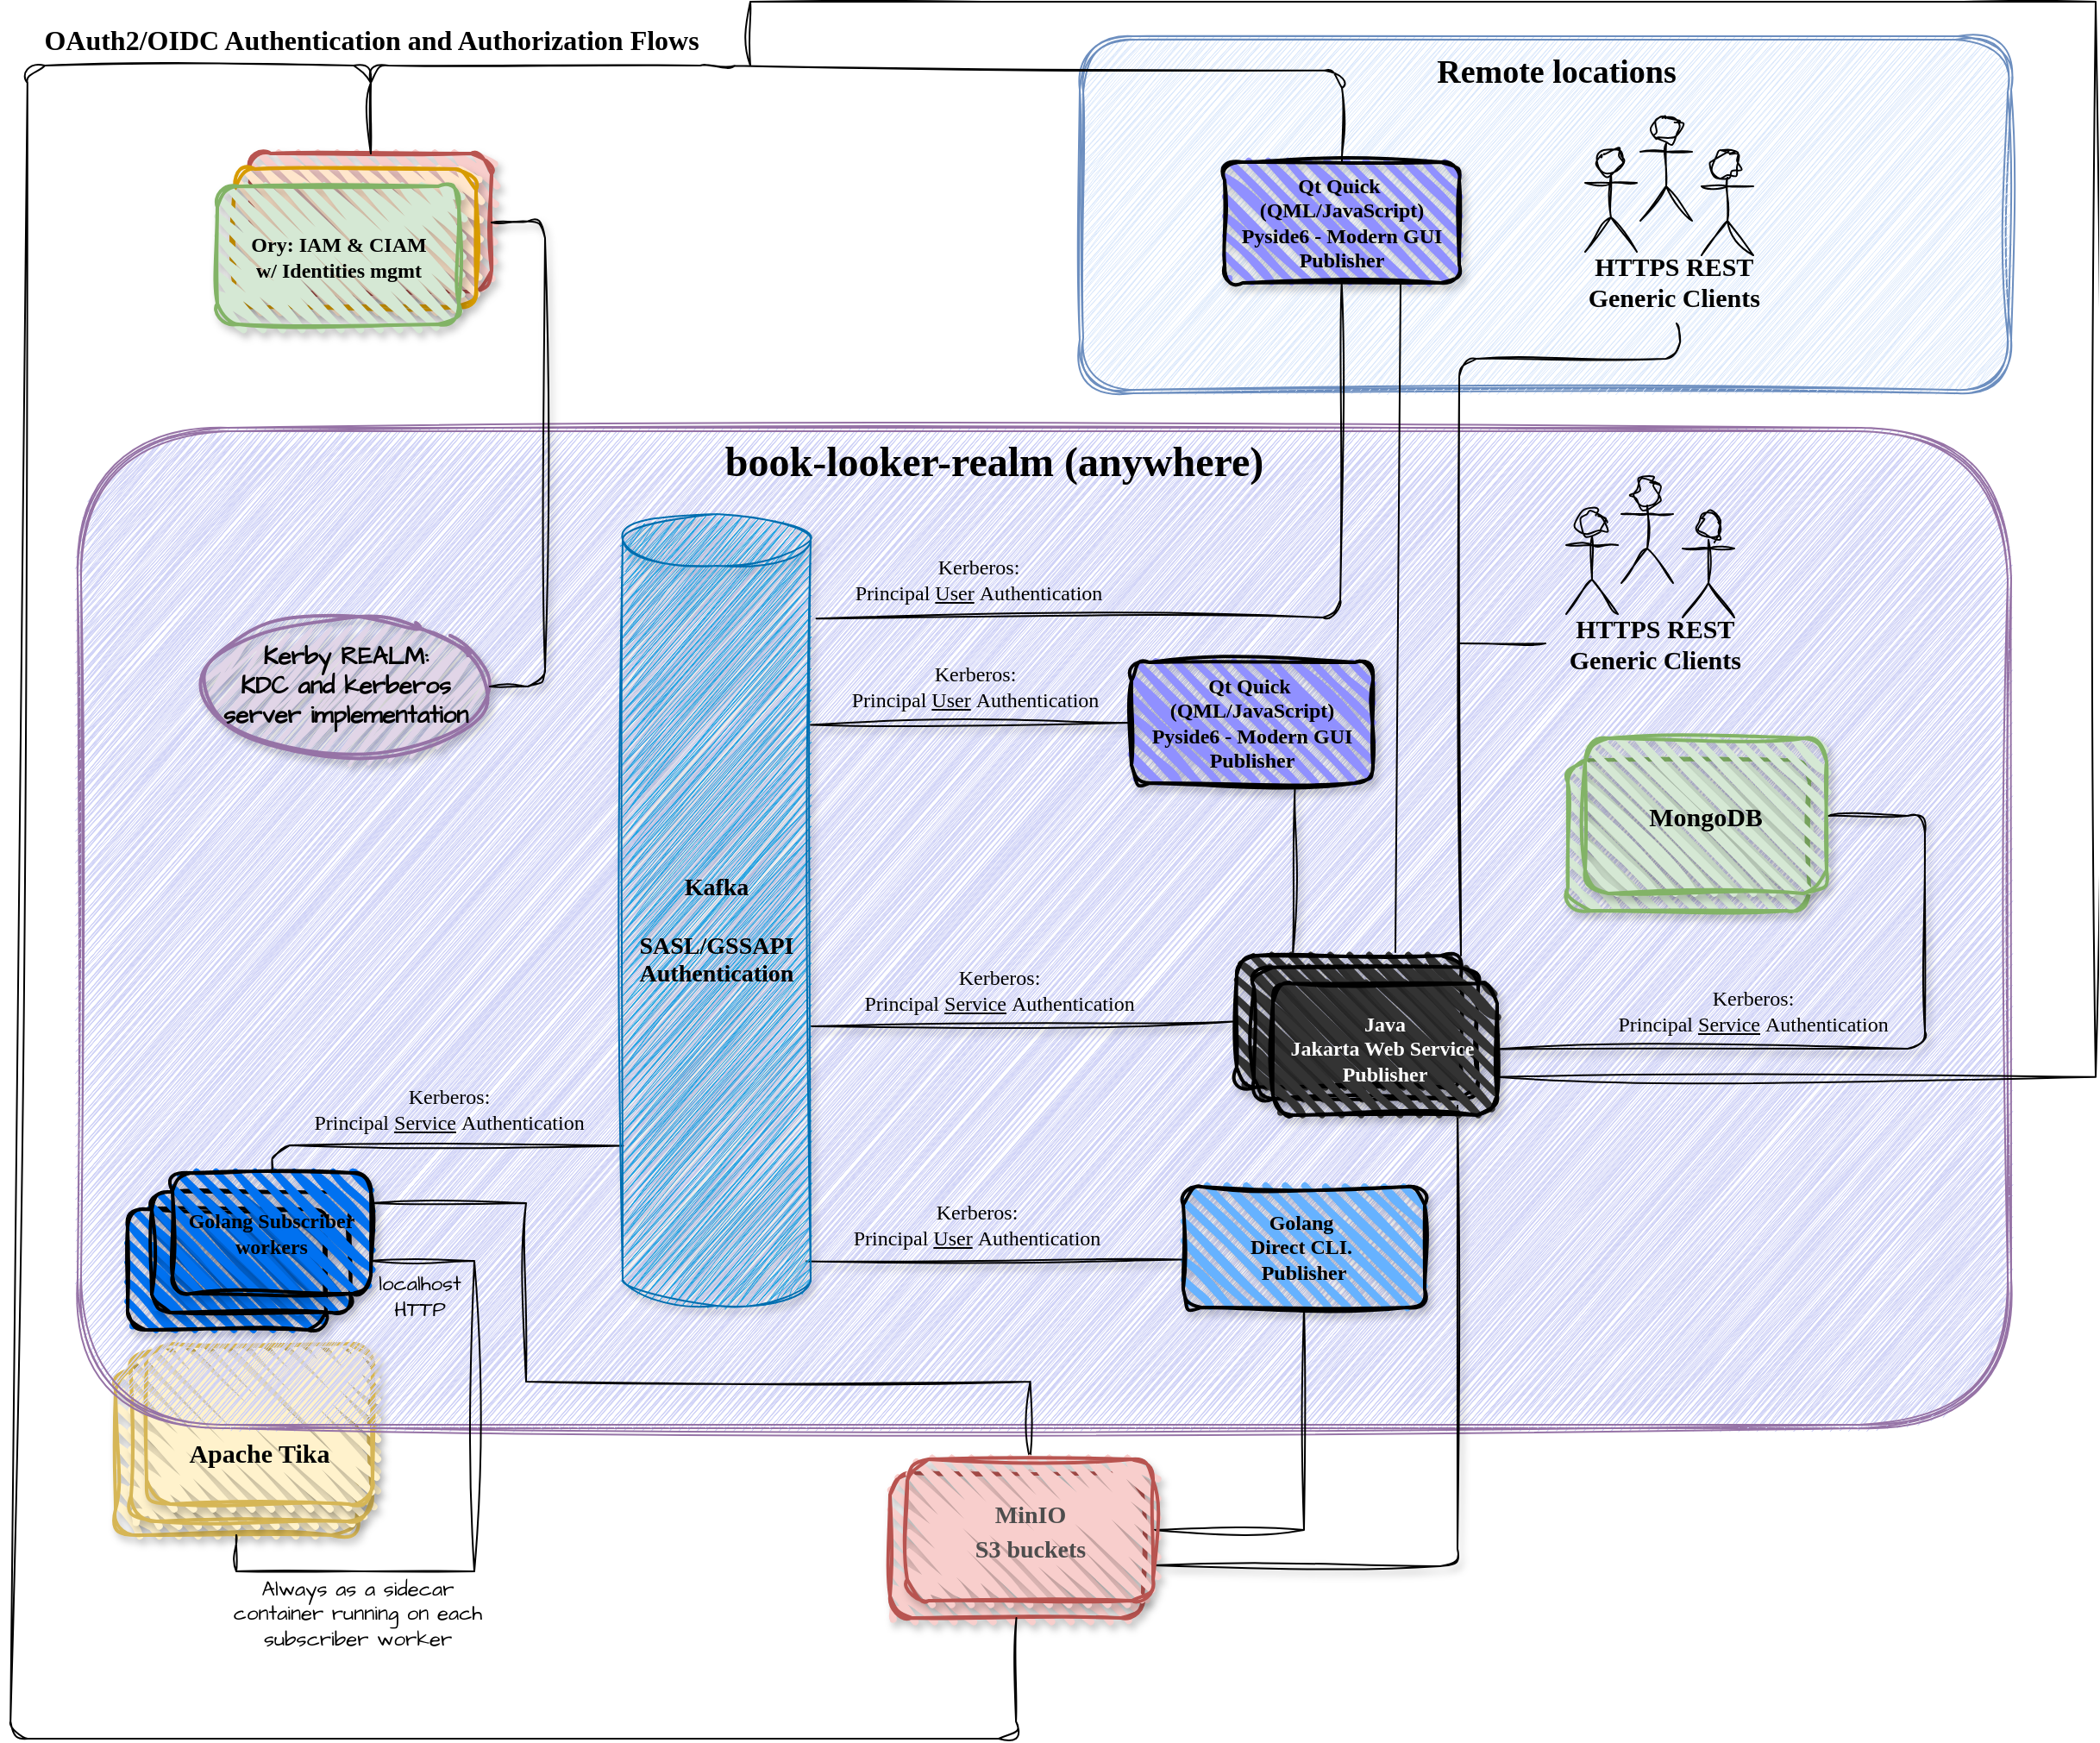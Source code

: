 <mxfile version="28.0.6">
  <diagram id="KBIwsYY--AiB_v0YLguu" name="Page-1">
    <mxGraphModel dx="1570" dy="1898" grid="1" gridSize="10" guides="1" tooltips="1" connect="1" arrows="1" fold="1" page="1" pageScale="1" pageWidth="1654" pageHeight="1169" math="0" shadow="0">
      <root>
        <mxCell id="0" />
        <mxCell id="1" parent="0" />
        <mxCell id="_NCN2XURNJSdBfdFYyDq-112" value="" style="rounded=1;whiteSpace=wrap;html=1;strokeWidth=2;fillWeight=4;hachureGap=8;hachureAngle=45;fillColor=#fff2cc;strokeColor=#d6b656;fillStyle=zigzag;shadow=1;sketch=1;curveFitting=1;jiggle=2;" parent="1" vertex="1">
          <mxGeometry x="102" y="-360" width="140" height="99" as="geometry" />
        </mxCell>
        <mxCell id="62" value="" style="rounded=1;whiteSpace=wrap;html=1;strokeWidth=2;fillWeight=4;hachureGap=8;hachureAngle=45;fillColor=#fff2cc;strokeColor=#d6b656;fillStyle=zigzag;shadow=1;sketch=1;curveFitting=1;jiggle=2;" parent="1" vertex="1">
          <mxGeometry x="111" y="-368" width="140" height="99" as="geometry" />
        </mxCell>
        <mxCell id="64" value="&lt;span style=&quot;color: rgb(0, 0, 0); font-family: &amp;quot;Comic Sans MS&amp;quot;; text-wrap-mode: nowrap;&quot;&gt;&lt;font style=&quot;font-size: 15px;&quot;&gt;Apache Tika&lt;/font&gt;&lt;/span&gt;&lt;div&gt;&lt;span style=&quot;color: rgb(0, 0, 0); font-family: &amp;quot;Comic Sans MS&amp;quot;; text-wrap-mode: nowrap;&quot;&gt;&lt;font style=&quot;font-size: 15px;&quot;&gt;&lt;br&gt;&lt;/font&gt;&lt;/span&gt;&lt;/div&gt;" style="rounded=1;whiteSpace=wrap;html=1;strokeWidth=2;fillWeight=4;hachureGap=8;hachureAngle=45;fillColor=#fff2cc;strokeColor=#d6b656;fillStyle=zigzag;shadow=1;sketch=1;curveFitting=1;jiggle=2;fontStyle=1;verticalAlign=bottom;" parent="1" vertex="1">
          <mxGeometry x="120" y="-372" width="131" height="93" as="geometry" />
        </mxCell>
        <mxCell id="97" value="" style="shape=ext;double=1;rounded=1;whiteSpace=wrap;html=1;fillColor=#dae8fc;sketch=1;curveFitting=1;jiggle=2;strokeColor=#6c8ebf;" parent="1" vertex="1">
          <mxGeometry x="661" y="-1130" width="540" height="207" as="geometry" />
        </mxCell>
        <mxCell id="74" value="" style="shape=ext;double=1;rounded=1;whiteSpace=wrap;html=1;fillColor=light-dark(#CFD2F7,#EDEDED);sketch=1;curveFitting=1;jiggle=2;shadow=0;strokeColor=#9673a6;fillStyle=zigzag;" parent="1" vertex="1">
          <mxGeometry x="80" y="-903" width="1121" height="580" as="geometry" />
        </mxCell>
        <mxCell id="52" value="" style="rounded=1;whiteSpace=wrap;html=1;strokeWidth=2;fillWeight=4;hachureGap=8;hachureAngle=45;fillColor=#f8cecc;strokeColor=#b85450;shadow=1;fillStyle=zigzag;sketch=1;curveFitting=1;jiggle=2;" parent="1" vertex="1">
          <mxGeometry x="180" y="-1062" width="140" height="80" as="geometry" />
        </mxCell>
        <mxCell id="53" value="" style="rounded=1;whiteSpace=wrap;html=1;strokeWidth=2;fillWeight=4;hachureGap=8;hachureAngle=45;fillColor=#ffe6cc;strokeColor=#d79b00;shadow=1;fillStyle=zigzag;sketch=1;curveFitting=1;jiggle=2;" parent="1" vertex="1">
          <mxGeometry x="171" y="-1053" width="140" height="80" as="geometry" />
        </mxCell>
        <mxCell id="QEbaafIq8JvkUqfNBTGJ-113" style="edgeStyle=orthogonalEdgeStyle;rounded=0;sketch=1;hachureGap=4;jiggle=2;curveFitting=1;orthogonalLoop=1;jettySize=auto;html=1;exitX=1;exitY=0.25;exitDx=0;exitDy=0;fontFamily=Architects Daughter;fontSource=https%3A%2F%2Ffonts.googleapis.com%2Fcss%3Ffamily%3DArchitects%2BDaughter;entryX=0.5;entryY=0;entryDx=0;entryDy=0;endArrow=none;endFill=0;" parent="1" source="39" target="63" edge="1">
          <mxGeometry relative="1" as="geometry">
            <mxPoint x="195.25" y="-360" as="sourcePoint" />
            <mxPoint x="632.25" y="-285" as="targetPoint" />
            <Array as="points">
              <mxPoint x="340" y="-454" />
              <mxPoint x="340" y="-350" />
              <mxPoint x="632" y="-350" />
            </Array>
          </mxGeometry>
        </mxCell>
        <mxCell id="4" value="" style="rounded=1;whiteSpace=wrap;html=1;strokeWidth=2;fillWeight=4;hachureGap=8;hachureAngle=45;fillColor=light-dark(#0071F0,#198CC4);shadow=1;sketch=1;curveFitting=1;jiggle=2;" parent="1" vertex="1">
          <mxGeometry x="109" y="-450" width="115" height="70" as="geometry" />
        </mxCell>
        <mxCell id="38" value="" style="rounded=1;whiteSpace=wrap;html=1;strokeWidth=2;fillWeight=4;hachureGap=8;hachureAngle=45;fillColor=light-dark(#0071F0,#198CC4);shadow=1;sketch=1;curveFitting=1;jiggle=2;" parent="1" vertex="1">
          <mxGeometry x="123" y="-460" width="115" height="70" as="geometry" />
        </mxCell>
        <mxCell id="72" style="edgeStyle=none;html=1;entryX=0.25;entryY=0;entryDx=0;entryDy=0;endArrow=none;endFill=0;exitX=0.678;exitY=1.008;exitDx=0;exitDy=0;exitPerimeter=0;shadow=1;sketch=1;curveFitting=1;jiggle=2;" parent="1" source="43" target="M9iqOvp1g94WVJkQ8rMG-64" edge="1">
          <mxGeometry relative="1" as="geometry" />
        </mxCell>
        <mxCell id="43" value="&lt;span style=&quot;color: rgb(0, 0, 0); font-family: &amp;quot;Comic Sans MS&amp;quot;; text-wrap-mode: nowrap;&quot;&gt;Qt Quick&amp;nbsp;&lt;/span&gt;&lt;div&gt;&lt;span style=&quot;color: rgb(0, 0, 0); font-family: &amp;quot;Comic Sans MS&amp;quot;; text-wrap-mode: nowrap;&quot;&gt;(QML/JavaScript)&lt;/span&gt;&lt;div&gt;&lt;span style=&quot;font-family: &amp;quot;Comic Sans MS&amp;quot;; text-wrap-mode: nowrap;&quot;&gt;Pyside6 - Modern GUI&lt;/span&gt;&lt;/div&gt;&lt;div&gt;&lt;span style=&quot;color: rgb(0, 0, 0); font-family: &amp;quot;Comic Sans MS&amp;quot;; text-wrap-mode: nowrap;&quot;&gt;Publisher&lt;/span&gt;&lt;/div&gt;&lt;/div&gt;" style="rounded=1;whiteSpace=wrap;html=1;strokeWidth=2;fillWeight=4;hachureGap=8;hachureAngle=45;fillColor=light-dark(#9090FF,#198CC4);shadow=1;sketch=1;curveFitting=1;jiggle=2;fontStyle=1" parent="1" vertex="1">
          <mxGeometry x="691" y="-767" width="140" height="70" as="geometry" />
        </mxCell>
        <mxCell id="M9iqOvp1g94WVJkQ8rMG-46" value="" style="rounded=1;whiteSpace=wrap;html=1;strokeWidth=2;fillWeight=4;hachureGap=8;hachureAngle=45;fillColor=#f8cecc;align=center;verticalAlign=middle;fontFamily=Comic Sans MS;fontSize=16;strokeColor=#b85450;fillStyle=zigzag;shadow=1;sketch=1;curveFitting=1;jiggle=2;" parent="1" vertex="1">
          <mxGeometry x="551" y="-297" width="146.5" height="84" as="geometry" />
        </mxCell>
        <mxCell id="QEbaafIq8JvkUqfNBTGJ-112" style="edgeStyle=orthogonalEdgeStyle;rounded=0;sketch=1;hachureGap=4;jiggle=2;curveFitting=1;orthogonalLoop=1;jettySize=auto;html=1;entryX=1;entryY=0.5;entryDx=0;entryDy=0;fontFamily=Architects Daughter;fontSource=https%3A%2F%2Ffonts.googleapis.com%2Fcss%3Ffamily%3DArchitects%2BDaughter;exitX=0.5;exitY=1;exitDx=0;exitDy=0;endArrow=none;endFill=0;" parent="1" source="45" target="63" edge="1">
          <mxGeometry relative="1" as="geometry" />
        </mxCell>
        <mxCell id="45" value="&lt;span style=&quot;color: rgb(0, 0, 0); font-family: &amp;quot;Comic Sans MS&amp;quot;; text-wrap-mode: nowrap;&quot;&gt;Golang&amp;nbsp;&lt;/span&gt;&lt;div&gt;&lt;span style=&quot;color: rgb(0, 0, 0); font-family: &amp;quot;Comic Sans MS&amp;quot;; text-wrap-mode: nowrap;&quot;&gt;Direct CLI.&amp;nbsp;&lt;/span&gt;&lt;/div&gt;&lt;div&gt;&lt;span style=&quot;color: rgb(0, 0, 0); font-family: &amp;quot;Comic Sans MS&amp;quot;; text-wrap-mode: nowrap;&quot;&gt;Publisher&lt;/span&gt;&lt;/div&gt;" style="rounded=1;whiteSpace=wrap;html=1;strokeWidth=2;fillWeight=4;hachureGap=8;hachureAngle=45;fillColor=light-dark(#66B2FF,#198CC4);shadow=1;sketch=1;curveFitting=1;jiggle=2;fontStyle=1" parent="1" vertex="1">
          <mxGeometry x="721" y="-463" width="140" height="70" as="geometry" />
        </mxCell>
        <mxCell id="M9iqOvp1g94WVJkQ8rMG-61" value="&lt;span style=&quot;font-size: 14px;&quot;&gt;&lt;span&gt;Kerby REALM:&lt;/span&gt;&lt;/span&gt;&lt;div&gt;&lt;span style=&quot;font-size: 14px;&quot;&gt;KDC and kerberos server implementation&lt;/span&gt;&lt;/div&gt;" style="ellipse;whiteSpace=wrap;html=1;strokeWidth=2;fillWeight=2;hachureGap=8;fillColor=#e1d5e7;fillStyle=zigzag;fontFamily=Architects Daughter;fontSource=https%3A%2F%2Ffonts.googleapis.com%2Fcss%3Ffamily%3DArchitects%2BDaughter;strokeColor=#9673a6;shadow=1;sketch=1;curveFitting=1;jiggle=2;fontStyle=1" parent="1" vertex="1">
          <mxGeometry x="152" y="-793" width="167" height="80" as="geometry" />
        </mxCell>
        <mxCell id="M9iqOvp1g94WVJkQ8rMG-64" value="" style="rounded=1;whiteSpace=wrap;html=1;strokeWidth=2;fillWeight=4;hachureGap=8;hachureAngle=45;fillColor=light-dark(#333333,#198CC4);shadow=1;sketch=1;curveFitting=1;jiggle=2;" parent="1" vertex="1">
          <mxGeometry x="752" y="-597" width="130" height="76.24" as="geometry" />
        </mxCell>
        <mxCell id="M9iqOvp1g94WVJkQ8rMG-65" value="" style="rounded=1;whiteSpace=wrap;html=1;strokeWidth=2;fillWeight=4;hachureGap=8;hachureAngle=45;fillColor=light-dark(#333333,#198CC4);shadow=1;sketch=1;curveFitting=1;jiggle=2;" parent="1" vertex="1">
          <mxGeometry x="762" y="-590.25" width="130" height="76.24" as="geometry" />
        </mxCell>
        <mxCell id="68" style="edgeStyle=none;html=1;entryX=1;entryY=0.75;entryDx=0;entryDy=0;endArrow=none;endFill=0;shadow=1;sketch=1;curveFitting=1;jiggle=2;" parent="1" target="63" edge="1">
          <mxGeometry relative="1" as="geometry">
            <mxPoint x="880" y="-510" as="sourcePoint" />
            <Array as="points">
              <mxPoint x="880" y="-243" />
            </Array>
          </mxGeometry>
        </mxCell>
        <mxCell id="69" style="edgeStyle=none;html=1;entryX=1;entryY=0.5;entryDx=0;entryDy=0;endArrow=none;endFill=0;shadow=1;sketch=1;curveFitting=1;jiggle=2;" parent="1" source="M9iqOvp1g94WVJkQ8rMG-66" target="66" edge="1">
          <mxGeometry relative="1" as="geometry">
            <Array as="points">
              <mxPoint x="1151" y="-543" />
              <mxPoint x="1151" y="-678" />
            </Array>
          </mxGeometry>
        </mxCell>
        <mxCell id="WdYB9u-n-fzQhLBQgMhI-112" style="edgeStyle=orthogonalEdgeStyle;rounded=0;sketch=1;hachureGap=4;jiggle=2;curveFitting=1;orthogonalLoop=1;jettySize=auto;html=1;exitX=1;exitY=0.75;exitDx=0;exitDy=0;fontFamily=Architects Daughter;fontSource=https%3A%2F%2Ffonts.googleapis.com%2Fcss%3Ffamily%3DArchitects%2BDaughter;endArrow=none;endFill=0;" edge="1" parent="1">
          <mxGeometry relative="1" as="geometry">
            <mxPoint x="470" y="-1113" as="targetPoint" />
            <mxPoint x="903" y="-526.58" as="sourcePoint" />
            <Array as="points">
              <mxPoint x="1250" y="-527" />
              <mxPoint x="1250" y="-1150" />
              <mxPoint x="470" y="-1150" />
            </Array>
          </mxGeometry>
        </mxCell>
        <mxCell id="M9iqOvp1g94WVJkQ8rMG-66" value="&lt;span style=&quot;font-family: &amp;quot;Comic Sans MS&amp;quot;; text-wrap-mode: nowrap;&quot;&gt;&lt;font style=&quot;color: rgb(255, 255, 255);&quot;&gt;Java&lt;/font&gt;&lt;/span&gt;&lt;div&gt;&lt;span style=&quot;font-family: &amp;quot;Comic Sans MS&amp;quot;; text-wrap-mode: nowrap;&quot;&gt;&lt;font style=&quot;color: rgb(255, 255, 255);&quot;&gt;Jakarta Web Service&amp;nbsp;&lt;/font&gt;&lt;/span&gt;&lt;div&gt;&lt;span style=&quot;font-family: &amp;quot;Comic Sans MS&amp;quot;; text-wrap-mode: nowrap;&quot;&gt;&lt;font style=&quot;color: rgb(255, 255, 255);&quot;&gt;Publisher&lt;/font&gt;&lt;/span&gt;&lt;/div&gt;&lt;/div&gt;" style="rounded=1;whiteSpace=wrap;html=1;strokeWidth=2;fillWeight=4;hachureGap=8;hachureAngle=45;fillColor=light-dark(#333333,#198CC4);shadow=1;sketch=1;curveFitting=1;jiggle=2;fontStyle=1" parent="1" vertex="1">
          <mxGeometry x="773" y="-580.76" width="130" height="76.24" as="geometry" />
        </mxCell>
        <mxCell id="59" value="" style="edgeStyle=none;html=1;endArrow=none;endFill=0;shadow=1;sketch=1;curveFitting=1;jiggle=2;exitX=1;exitY=0.5;exitDx=0;exitDy=0;" parent="1" source="52" target="M9iqOvp1g94WVJkQ8rMG-61" edge="1">
          <mxGeometry relative="1" as="geometry">
            <mxPoint x="251" y="-1083" as="sourcePoint" />
            <Array as="points">
              <mxPoint x="351" y="-1023" />
              <mxPoint x="351" y="-753" />
            </Array>
          </mxGeometry>
        </mxCell>
        <mxCell id="46" value="" style="rounded=1;whiteSpace=wrap;html=1;strokeWidth=2;fillWeight=4;hachureGap=8;hachureAngle=45;fillColor=#d5e8d4;strokeColor=#82b366;glass=0;shadow=1;fillStyle=zigzag;sketch=1;curveFitting=1;jiggle=2;" parent="1" vertex="1">
          <mxGeometry x="161" y="-1043" width="140" height="80" as="geometry" />
        </mxCell>
        <mxCell id="58" value="&lt;span style=&quot;font-family: &amp;quot;Comic Sans MS&amp;quot;;&quot;&gt;Ory&lt;/span&gt;&lt;span style=&quot;font-family: &amp;quot;Comic Sans MS&amp;quot;; background-color: transparent;&quot;&gt;: IAM &amp;amp; CIAM&lt;/span&gt;&lt;div style=&quot;font-family: &amp;quot;Comic Sans MS&amp;quot;;&quot;&gt;&lt;span style=&quot;background-color: transparent;&quot;&gt;&amp;nbsp;w/ Identities mgmt&amp;nbsp;&lt;/span&gt;&lt;/div&gt;" style="text;html=1;align=center;verticalAlign=middle;resizable=0;points=[];autosize=1;strokeColor=none;fillColor=none;shadow=1;fontStyle=1;sketch=1;curveFitting=1;jiggle=2;" parent="1" vertex="1">
          <mxGeometry x="160.5" y="-1022" width="140" height="40" as="geometry" />
        </mxCell>
        <mxCell id="61" value="" style="rounded=1;whiteSpace=wrap;html=1;strokeWidth=2;fillWeight=4;hachureGap=8;hachureAngle=45;fillColor=#d5e8d4;shadow=1;strokeColor=#82b366;sketch=1;curveFitting=1;jiggle=2;" parent="1" vertex="1">
          <mxGeometry x="944" y="-710.39" width="140" height="87.39" as="geometry" />
        </mxCell>
        <mxCell id="105" style="edgeStyle=none;html=1;entryX=0.5;entryY=0;entryDx=0;entryDy=0;sketch=1;curveFitting=1;jiggle=2;endArrow=none;endFill=0;exitX=0.5;exitY=1;exitDx=0;exitDy=0;" parent="1" source="M9iqOvp1g94WVJkQ8rMG-46" target="52" edge="1">
          <mxGeometry relative="1" as="geometry">
            <Array as="points">
              <mxPoint x="624" y="-143" />
              <mxPoint x="41" y="-143" />
              <mxPoint x="51" y="-1113" />
              <mxPoint x="250" y="-1113" />
            </Array>
          </mxGeometry>
        </mxCell>
        <mxCell id="63" value="&lt;div&gt;&lt;font style=&quot;font-size: 14px;&quot; color=&quot;#4d4d4d&quot;&gt;MinIO&lt;/font&gt;&lt;/div&gt;&lt;div&gt;&lt;font style=&quot;font-size: 14px;&quot; color=&quot;#4d4d4d&quot;&gt;S3 buckets&lt;/font&gt;&lt;/div&gt;" style="rounded=1;whiteSpace=wrap;html=1;strokeWidth=2;fillWeight=4;hachureGap=8;hachureAngle=45;fillColor=#f8cecc;align=center;verticalAlign=middle;fontFamily=Comic Sans MS;fontSize=16;strokeColor=#b85450;fillStyle=zigzag;shadow=1;sketch=1;curveFitting=1;jiggle=2;fontStyle=1" parent="1" vertex="1">
          <mxGeometry x="561" y="-305" width="142.5" height="82" as="geometry" />
        </mxCell>
        <mxCell id="_NCN2XURNJSdBfdFYyDq-114" style="edgeStyle=orthogonalEdgeStyle;rounded=0;sketch=1;hachureGap=4;jiggle=2;curveFitting=1;orthogonalLoop=1;jettySize=auto;html=1;entryX=1;entryY=0.5;entryDx=0;entryDy=0;fontFamily=Architects Daughter;fontSource=https%3A%2F%2Ffonts.googleapis.com%2Fcss%3Ffamily%3DArchitects%2BDaughter;endArrow=none;endFill=0;exitX=0.5;exitY=1;exitDx=0;exitDy=0;" parent="1" source="_NCN2XURNJSdBfdFYyDq-112" target="39" edge="1">
          <mxGeometry relative="1" as="geometry">
            <Array as="points">
              <mxPoint x="172" y="-240" />
              <mxPoint x="310" y="-240" />
              <mxPoint x="310" y="-420" />
              <mxPoint x="250" y="-420" />
            </Array>
          </mxGeometry>
        </mxCell>
        <mxCell id="66" value="&lt;span style=&quot;color: rgb(0, 0, 0); font-family: &amp;quot;Comic Sans MS&amp;quot;; text-wrap-mode: nowrap;&quot;&gt;&lt;font style=&quot;font-size: 15px;&quot;&gt;&lt;span&gt;MongoDB&lt;/span&gt;&lt;/font&gt;&lt;/span&gt;" style="rounded=1;whiteSpace=wrap;html=1;strokeWidth=2;fillWeight=4;hachureGap=8;hachureAngle=45;fillColor=#d5e8d4;shadow=1;strokeColor=#82b366;sketch=1;curveFitting=1;jiggle=2;fontStyle=1" parent="1" vertex="1">
          <mxGeometry x="954" y="-723" width="140" height="90" as="geometry" />
        </mxCell>
        <mxCell id="70" style="edgeStyle=none;html=1;exitX=0;exitY=0.5;exitDx=0;exitDy=0;entryX=1;entryY=0;entryDx=0;entryDy=122.25;entryPerimeter=0;endArrow=none;endFill=0;shadow=1;sketch=1;curveFitting=1;jiggle=2;" parent="1" source="43" target="56" edge="1">
          <mxGeometry relative="1" as="geometry">
            <mxPoint x="557.82" y="-731.462" as="targetPoint" />
          </mxGeometry>
        </mxCell>
        <mxCell id="71" style="edgeStyle=none;html=1;entryX=1.003;entryY=0.647;entryDx=0;entryDy=0;entryPerimeter=0;endArrow=none;endFill=0;shadow=1;sketch=1;curveFitting=1;jiggle=2;exitX=0;exitY=0.5;exitDx=0;exitDy=0;" parent="1" source="M9iqOvp1g94WVJkQ8rMG-64" target="56" edge="1">
          <mxGeometry relative="1" as="geometry">
            <mxPoint x="557.82" y="-555.436" as="targetPoint" />
          </mxGeometry>
        </mxCell>
        <mxCell id="73" style="edgeStyle=none;html=1;entryX=0.976;entryY=0.944;entryDx=0;entryDy=0;entryPerimeter=0;endArrow=none;endFill=0;shadow=1;sketch=1;curveFitting=1;jiggle=2;exitX=-0.015;exitY=0.59;exitDx=0;exitDy=0;exitPerimeter=0;" parent="1" target="56" edge="1">
          <mxGeometry relative="1" as="geometry">
            <mxPoint x="719.9" y="-420.7" as="sourcePoint" />
            <mxPoint x="560.346" y="-419.212" as="targetPoint" />
          </mxGeometry>
        </mxCell>
        <mxCell id="76" style="edgeStyle=none;html=1;entryX=0.002;entryY=0.798;entryDx=0;entryDy=0;entryPerimeter=0;sketch=1;curveFitting=1;jiggle=2;endArrow=none;endFill=0;exitX=0.5;exitY=0;exitDx=0;exitDy=0;" parent="1" source="39" target="56" edge="1">
          <mxGeometry relative="1" as="geometry">
            <Array as="points">
              <mxPoint x="193" y="-487" />
            </Array>
          </mxGeometry>
        </mxCell>
        <mxCell id="56" value="&lt;font style=&quot;font-size: 14px;&quot;&gt;Kafka&lt;/font&gt;&lt;div&gt;&lt;div&gt;&lt;font style=&quot;font-size: 14px;&quot;&gt;&lt;br&gt;&lt;/font&gt;&lt;/div&gt;&lt;div&gt;&lt;font style=&quot;font-size: 14px;&quot;&gt;SASL/GSSAPI&lt;/font&gt;&lt;/div&gt;&lt;div&gt;&lt;font style=&quot;font-size: 14px;&quot;&gt;Authentication&lt;/font&gt;&lt;/div&gt;&lt;/div&gt;" style="shape=cylinder3;whiteSpace=wrap;html=1;boundedLbl=1;backgroundOutline=1;size=15;fillColor=#1ba1e2;strokeColor=#006EAF;fillStyle=zigzag;shadow=1;fontStyle=1;strokeWidth=1;fontColor=#000000;sketch=1;curveFitting=1;jiggle=2;fontFamily=Comic Sans MS;" parent="1" vertex="1">
          <mxGeometry x="396" y="-853" width="109" height="459" as="geometry" />
        </mxCell>
        <mxCell id="85" value="" style="shape=umlActor;verticalLabelPosition=bottom;verticalAlign=top;html=1;outlineConnect=0;sketch=1;curveFitting=1;jiggle=2;fillColor=none;" parent="1" vertex="1">
          <mxGeometry x="954" y="-1065" width="30" height="60" as="geometry" />
        </mxCell>
        <mxCell id="86" value="" style="shape=umlActor;verticalLabelPosition=bottom;verticalAlign=top;html=1;outlineConnect=0;sketch=1;curveFitting=1;jiggle=2;fillColor=none;" parent="1" vertex="1">
          <mxGeometry x="986" y="-1083" width="30" height="60" as="geometry" />
        </mxCell>
        <mxCell id="89" value="" style="shape=umlActor;verticalLabelPosition=bottom;verticalAlign=top;html=1;outlineConnect=0;sketch=1;curveFitting=1;jiggle=2;fillColor=none;" parent="1" vertex="1">
          <mxGeometry x="1021.5" y="-1063" width="30" height="60" as="geometry" />
        </mxCell>
        <mxCell id="92" style="edgeStyle=none;html=1;entryX=0.5;entryY=0;entryDx=0;entryDy=0;sketch=1;curveFitting=1;jiggle=2;endArrow=none;endFill=0;" parent="1" source="91" target="52" edge="1">
          <mxGeometry relative="1" as="geometry">
            <Array as="points">
              <mxPoint x="813" y="-1110" />
              <mxPoint x="451" y="-1113" />
              <mxPoint x="250" y="-1113" />
            </Array>
          </mxGeometry>
        </mxCell>
        <mxCell id="91" value="&lt;span style=&quot;color: rgb(0, 0, 0); font-family: &amp;quot;Comic Sans MS&amp;quot;; text-wrap-mode: nowrap;&quot;&gt;Qt Quick&amp;nbsp;&lt;/span&gt;&lt;div&gt;&lt;span style=&quot;color: rgb(0, 0, 0); font-family: &amp;quot;Comic Sans MS&amp;quot;; text-wrap-mode: nowrap;&quot;&gt;(QML/JavaScript)&lt;/span&gt;&lt;div&gt;&lt;span style=&quot;color: rgb(0, 0, 0); font-family: &amp;quot;Comic Sans MS&amp;quot;; text-wrap-mode: nowrap;&quot;&gt;Pyside6 - Modern GUI&lt;/span&gt;&lt;/div&gt;&lt;div&gt;&lt;span style=&quot;color: rgb(0, 0, 0); font-family: &amp;quot;Comic Sans MS&amp;quot;; text-wrap-mode: nowrap;&quot;&gt;Publisher&lt;/span&gt;&lt;/div&gt;&lt;/div&gt;" style="rounded=1;whiteSpace=wrap;html=1;strokeWidth=2;fillWeight=4;hachureGap=8;hachureAngle=45;fillColor=light-dark(#9090FF,#198CC4);shadow=1;sketch=1;curveFitting=1;jiggle=2;fontStyle=1" parent="1" vertex="1">
          <mxGeometry x="745" y="-1057" width="136" height="70" as="geometry" />
        </mxCell>
        <mxCell id="93" style="edgeStyle=none;html=1;entryX=0.75;entryY=1;entryDx=0;entryDy=0;sketch=1;curveFitting=1;jiggle=2;endArrow=none;endFill=0;" parent="1" target="91" edge="1">
          <mxGeometry relative="1" as="geometry">
            <mxPoint x="844" y="-599" as="sourcePoint" />
            <mxPoint x="861.048" y="-952.52" as="targetPoint" />
          </mxGeometry>
        </mxCell>
        <mxCell id="94" value="HTTPS REST&amp;nbsp;&lt;div&gt;Generic Clients&amp;nbsp;&lt;/div&gt;" style="text;html=1;align=center;verticalAlign=middle;resizable=0;points=[];autosize=1;strokeColor=none;fillColor=none;fontFamily=Comic Sans MS;fontStyle=1;fontSize=15;" parent="1" vertex="1">
          <mxGeometry x="942" y="-1013" width="130" height="50" as="geometry" />
        </mxCell>
        <mxCell id="95" style="edgeStyle=none;html=1;exitX=1;exitY=0;exitDx=0;exitDy=0;entryX=0.5;entryY=0.99;entryDx=0;entryDy=0;entryPerimeter=0;sketch=1;curveFitting=1;jiggle=2;endArrow=none;endFill=0;" parent="1" source="M9iqOvp1g94WVJkQ8rMG-64" target="94" edge="1">
          <mxGeometry relative="1" as="geometry">
            <Array as="points">
              <mxPoint x="881" y="-943" />
              <mxPoint x="1011" y="-943" />
            </Array>
          </mxGeometry>
        </mxCell>
        <mxCell id="96" style="edgeStyle=none;html=1;entryX=1.03;entryY=0.132;entryDx=0;entryDy=0;entryPerimeter=0;sketch=1;curveFitting=1;jiggle=2;endArrow=none;endFill=0;" parent="1" source="91" target="56" edge="1">
          <mxGeometry relative="1" as="geometry">
            <Array as="points">
              <mxPoint x="812" y="-793" />
            </Array>
          </mxGeometry>
        </mxCell>
        <mxCell id="98" value="" style="shape=umlActor;verticalLabelPosition=bottom;verticalAlign=top;html=1;outlineConnect=0;sketch=1;curveFitting=1;jiggle=2;fillColor=none;" parent="1" vertex="1">
          <mxGeometry x="943" y="-855" width="30" height="60" as="geometry" />
        </mxCell>
        <mxCell id="99" value="" style="shape=umlActor;verticalLabelPosition=bottom;verticalAlign=top;html=1;outlineConnect=0;sketch=1;curveFitting=1;jiggle=2;fillColor=none;" parent="1" vertex="1">
          <mxGeometry x="975" y="-873" width="30" height="60" as="geometry" />
        </mxCell>
        <mxCell id="100" value="" style="shape=umlActor;verticalLabelPosition=bottom;verticalAlign=top;html=1;outlineConnect=0;sketch=1;curveFitting=1;jiggle=2;fillColor=none;" parent="1" vertex="1">
          <mxGeometry x="1010.5" y="-853" width="30" height="60" as="geometry" />
        </mxCell>
        <mxCell id="102" style="edgeStyle=none;html=1;sketch=1;curveFitting=1;jiggle=2;endArrow=none;endFill=0;" parent="1" source="101" edge="1">
          <mxGeometry relative="1" as="geometry">
            <mxPoint x="881" y="-778" as="targetPoint" />
            <mxPoint x="927" y="-778" as="sourcePoint" />
          </mxGeometry>
        </mxCell>
        <mxCell id="101" value="HTTPS REST&amp;nbsp;&lt;div&gt;Generic Clients&amp;nbsp;&lt;/div&gt;" style="text;html=1;align=center;verticalAlign=middle;resizable=0;points=[];autosize=1;strokeColor=none;fillColor=none;fontFamily=Comic Sans MS;fontStyle=1;fontSize=15;" parent="1" vertex="1">
          <mxGeometry x="931" y="-803" width="130" height="50" as="geometry" />
        </mxCell>
        <mxCell id="103" value="book-looker-realm (anywhere)" style="text;html=1;align=center;verticalAlign=middle;resizable=0;points=[];autosize=1;strokeColor=none;fillColor=none;fontFamily=Comic Sans MS;fontStyle=1;fontSize=24;" parent="1" vertex="1">
          <mxGeometry x="431" y="-903" width="360" height="40" as="geometry" />
        </mxCell>
        <mxCell id="104" value="Remote locations" style="text;html=1;align=center;verticalAlign=middle;resizable=0;points=[];autosize=1;strokeColor=none;fillColor=none;fontFamily=Comic Sans MS;fontStyle=1;fontSize=19;" parent="1" vertex="1">
          <mxGeometry x="852" y="-1129" width="170" height="40" as="geometry" />
        </mxCell>
        <mxCell id="107" value="OAuth2/OIDC Authentication and Authorization Flows" style="text;html=1;align=center;verticalAlign=middle;resizable=0;points=[];autosize=1;strokeColor=none;fillColor=none;fontFamily=Comic Sans MS;fontStyle=1;fontSize=16;" parent="1" vertex="1">
          <mxGeometry x="35" y="-1143" width="430" height="30" as="geometry" />
        </mxCell>
        <mxCell id="108" value="&lt;div&gt;Kerberos:&lt;/div&gt;Principal &lt;u&gt;Service&lt;/u&gt;&amp;nbsp;&lt;span style=&quot;background-color: transparent;&quot;&gt;Authentication&lt;/span&gt;" style="text;html=1;align=center;verticalAlign=middle;resizable=0;points=[];autosize=1;strokeColor=none;fillColor=none;fontFamily=Comic Sans MS;" parent="1" vertex="1">
          <mxGeometry x="950.5" y="-585" width="200" height="40" as="geometry" />
        </mxCell>
        <mxCell id="109" value="&lt;div&gt;Kerberos:&lt;/div&gt;Principal &lt;u&gt;User&lt;/u&gt;&amp;nbsp;&lt;span style=&quot;background-color: transparent;&quot;&gt;Authentication&lt;/span&gt;" style="text;html=1;align=center;verticalAlign=middle;resizable=0;points=[];autosize=1;strokeColor=none;fillColor=none;fontFamily=Comic Sans MS;" parent="1" vertex="1">
          <mxGeometry x="505" y="-773" width="190" height="40" as="geometry" />
        </mxCell>
        <mxCell id="110" value="&lt;div&gt;Kerberos:&lt;/div&gt;Principal &lt;u&gt;Service&lt;/u&gt;&amp;nbsp;&lt;span style=&quot;background-color: transparent;&quot;&gt;Authentication&lt;/span&gt;" style="text;html=1;align=center;verticalAlign=middle;resizable=0;points=[];autosize=1;strokeColor=none;fillColor=none;fontFamily=Comic Sans MS;" parent="1" vertex="1">
          <mxGeometry x="514" y="-597" width="200" height="40" as="geometry" />
        </mxCell>
        <mxCell id="111" value="&lt;div&gt;Kerberos:&lt;/div&gt;Principal &lt;u&gt;User&lt;/u&gt;&amp;nbsp;&lt;span style=&quot;background-color: transparent;&quot;&gt;Authentication&lt;/span&gt;" style="text;html=1;align=center;verticalAlign=middle;resizable=0;points=[];autosize=1;strokeColor=none;fillColor=none;fontFamily=Comic Sans MS;" parent="1" vertex="1">
          <mxGeometry x="507" y="-835" width="190" height="40" as="geometry" />
        </mxCell>
        <mxCell id="112" value="&lt;div&gt;Kerberos:&lt;/div&gt;Principal &lt;u&gt;User&lt;/u&gt;&amp;nbsp;&lt;span style=&quot;background-color: transparent;&quot;&gt;Authentication&lt;/span&gt;" style="text;html=1;align=center;verticalAlign=middle;resizable=0;points=[];autosize=1;strokeColor=none;fillColor=none;fontFamily=Comic Sans MS;" parent="1" vertex="1">
          <mxGeometry x="506" y="-461" width="190" height="40" as="geometry" />
        </mxCell>
        <mxCell id="BD4OuOrhCKFyo7IxdLxv-112" value="&lt;div&gt;Kerberos:&lt;/div&gt;Principal &lt;u&gt;Service&lt;/u&gt;&amp;nbsp;&lt;span style=&quot;background-color: transparent;&quot;&gt;Authentication&lt;/span&gt;" style="text;html=1;align=center;verticalAlign=middle;resizable=0;points=[];autosize=1;strokeColor=none;fillColor=none;fontFamily=Comic Sans MS;" parent="1" vertex="1">
          <mxGeometry x="195" y="-528" width="200" height="40" as="geometry" />
        </mxCell>
        <mxCell id="39" value="&lt;span style=&quot;color: rgb(0, 0, 0); font-family: &amp;quot;Comic Sans MS&amp;quot;; text-wrap-mode: nowrap;&quot;&gt;Golang Subscriber&lt;/span&gt;&lt;div&gt;&lt;span style=&quot;color: rgb(0, 0, 0); font-family: &amp;quot;Comic Sans MS&amp;quot;; text-wrap-mode: nowrap;&quot;&gt;workers&lt;/span&gt;&lt;/div&gt;" style="rounded=1;whiteSpace=wrap;html=1;strokeWidth=2;fillWeight=4;hachureGap=8;hachureAngle=45;fillColor=light-dark(#0071F0,#198CC4);shadow=1;sketch=1;curveFitting=1;jiggle=2;fontStyle=1" parent="1" vertex="1">
          <mxGeometry x="135" y="-471" width="115" height="70" as="geometry" />
        </mxCell>
        <mxCell id="_NCN2XURNJSdBfdFYyDq-113" value="localhost&lt;div&gt;HTTP&lt;/div&gt;" style="text;html=1;align=center;verticalAlign=middle;resizable=0;points=[];autosize=1;strokeColor=none;fillColor=none;fontFamily=Architects Daughter;fontSource=https%3A%2F%2Ffonts.googleapis.com%2Fcss%3Ffamily%3DArchitects%2BDaughter;" parent="1" vertex="1">
          <mxGeometry x="243" y="-419" width="70" height="40" as="geometry" />
        </mxCell>
        <mxCell id="_NCN2XURNJSdBfdFYyDq-115" value="Always as a sidecar&lt;div&gt;container running on each&lt;/div&gt;&lt;div&gt;subscriber worker&lt;/div&gt;" style="text;html=1;align=center;verticalAlign=middle;resizable=0;points=[];autosize=1;strokeColor=none;fillColor=none;fontFamily=Architects Daughter;fontSource=https%3A%2F%2Ffonts.googleapis.com%2Fcss%3Ffamily%3DArchitects%2BDaughter;" parent="1" vertex="1">
          <mxGeometry x="157" y="-245" width="170" height="60" as="geometry" />
        </mxCell>
      </root>
    </mxGraphModel>
  </diagram>
</mxfile>
